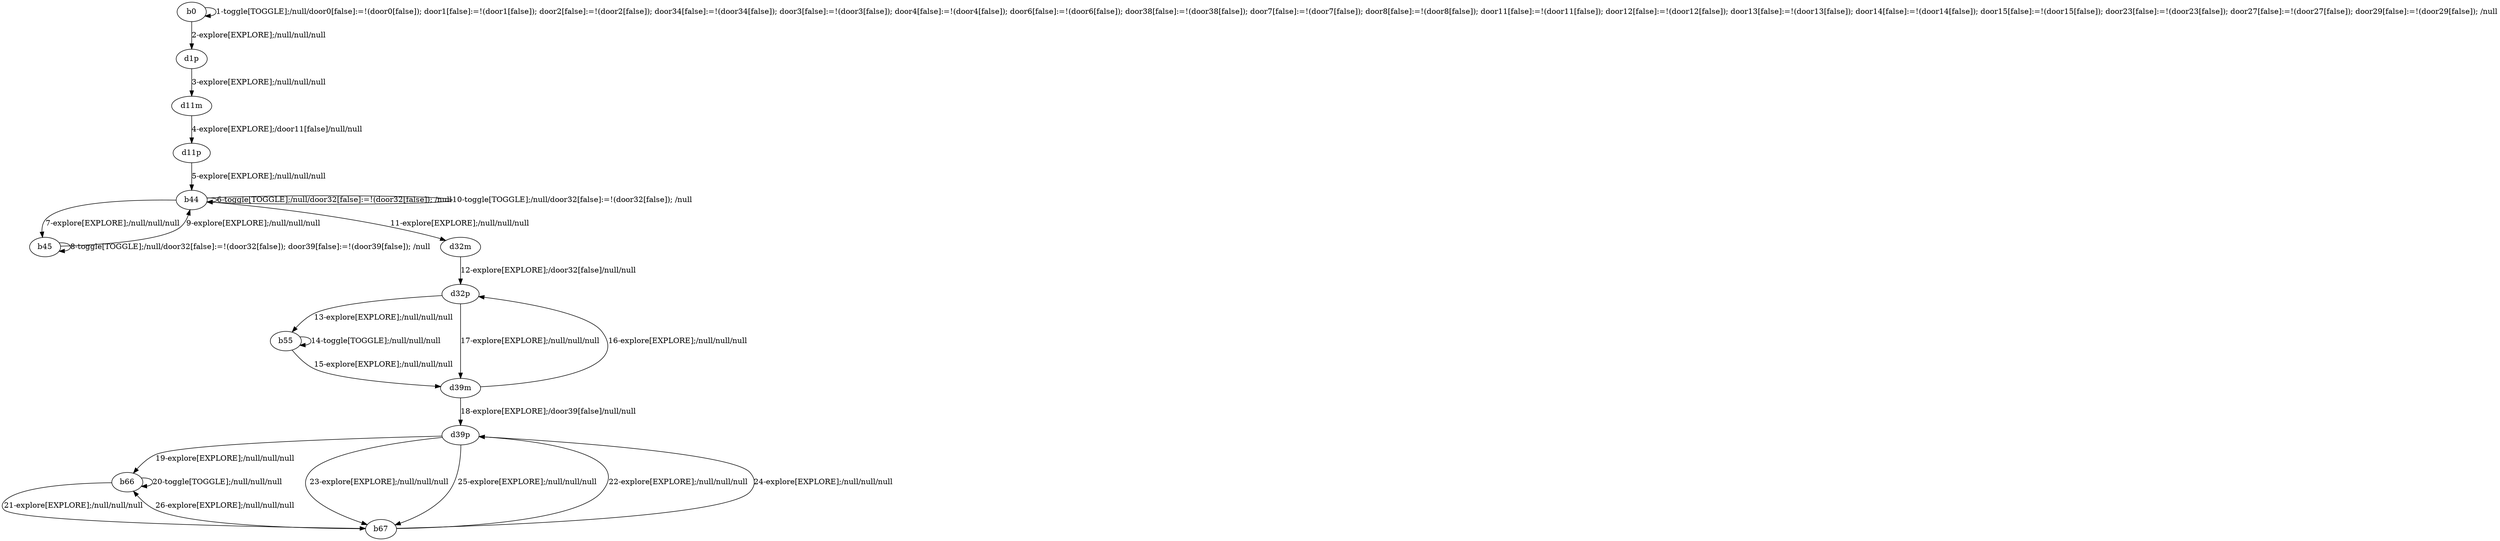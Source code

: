 # Total number of goals covered by this test: 1
# b67 --> b66

digraph g {
"b0" -> "b0" [label = "1-toggle[TOGGLE];/null/door0[false]:=!(door0[false]); door1[false]:=!(door1[false]); door2[false]:=!(door2[false]); door34[false]:=!(door34[false]); door3[false]:=!(door3[false]); door4[false]:=!(door4[false]); door6[false]:=!(door6[false]); door38[false]:=!(door38[false]); door7[false]:=!(door7[false]); door8[false]:=!(door8[false]); door11[false]:=!(door11[false]); door12[false]:=!(door12[false]); door13[false]:=!(door13[false]); door14[false]:=!(door14[false]); door15[false]:=!(door15[false]); door23[false]:=!(door23[false]); door27[false]:=!(door27[false]); door29[false]:=!(door29[false]); /null"];
"b0" -> "d1p" [label = "2-explore[EXPLORE];/null/null/null"];
"d1p" -> "d11m" [label = "3-explore[EXPLORE];/null/null/null"];
"d11m" -> "d11p" [label = "4-explore[EXPLORE];/door11[false]/null/null"];
"d11p" -> "b44" [label = "5-explore[EXPLORE];/null/null/null"];
"b44" -> "b44" [label = "6-toggle[TOGGLE];/null/door32[false]:=!(door32[false]); /null"];
"b44" -> "b45" [label = "7-explore[EXPLORE];/null/null/null"];
"b45" -> "b45" [label = "8-toggle[TOGGLE];/null/door32[false]:=!(door32[false]); door39[false]:=!(door39[false]); /null"];
"b45" -> "b44" [label = "9-explore[EXPLORE];/null/null/null"];
"b44" -> "b44" [label = "10-toggle[TOGGLE];/null/door32[false]:=!(door32[false]); /null"];
"b44" -> "d32m" [label = "11-explore[EXPLORE];/null/null/null"];
"d32m" -> "d32p" [label = "12-explore[EXPLORE];/door32[false]/null/null"];
"d32p" -> "b55" [label = "13-explore[EXPLORE];/null/null/null"];
"b55" -> "b55" [label = "14-toggle[TOGGLE];/null/null/null"];
"b55" -> "d39m" [label = "15-explore[EXPLORE];/null/null/null"];
"d39m" -> "d32p" [label = "16-explore[EXPLORE];/null/null/null"];
"d32p" -> "d39m" [label = "17-explore[EXPLORE];/null/null/null"];
"d39m" -> "d39p" [label = "18-explore[EXPLORE];/door39[false]/null/null"];
"d39p" -> "b66" [label = "19-explore[EXPLORE];/null/null/null"];
"b66" -> "b66" [label = "20-toggle[TOGGLE];/null/null/null"];
"b66" -> "b67" [label = "21-explore[EXPLORE];/null/null/null"];
"b67" -> "d39p" [label = "22-explore[EXPLORE];/null/null/null"];
"d39p" -> "b67" [label = "23-explore[EXPLORE];/null/null/null"];
"b67" -> "d39p" [label = "24-explore[EXPLORE];/null/null/null"];
"d39p" -> "b67" [label = "25-explore[EXPLORE];/null/null/null"];
"b67" -> "b66" [label = "26-explore[EXPLORE];/null/null/null"];
}